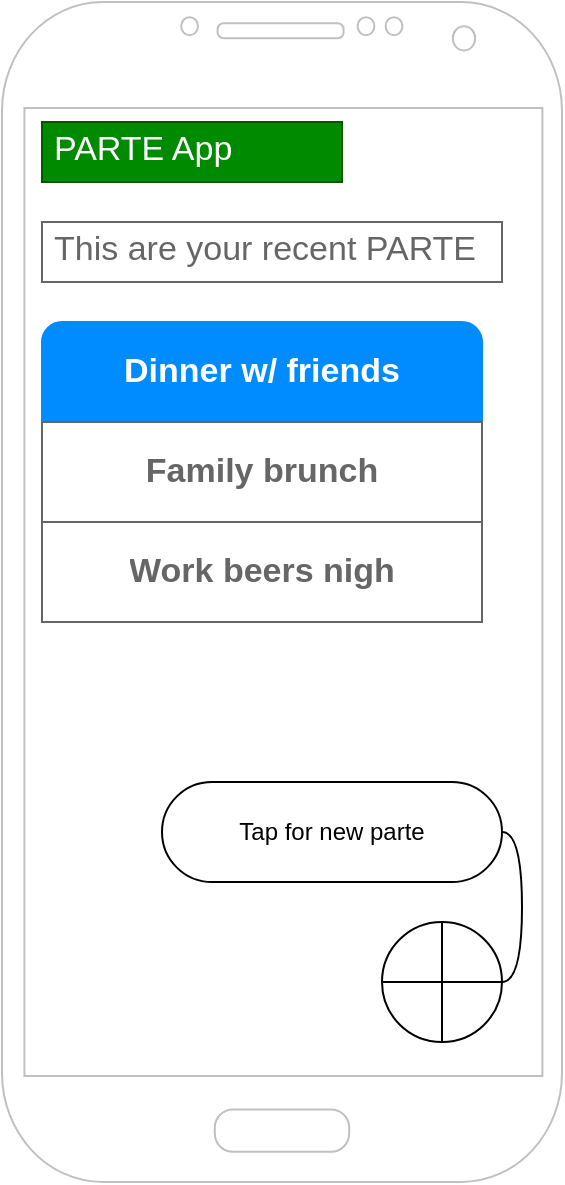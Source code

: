 <mxfile version="28.0.4">
  <diagram name="Page-1" id="IrJ-9nmpMdFdV6Iic_na">
    <mxGraphModel dx="736" dy="2208" grid="1" gridSize="10" guides="1" tooltips="1" connect="1" arrows="1" fold="1" page="1" pageScale="1" pageWidth="850" pageHeight="1100" math="0" shadow="0">
      <root>
        <mxCell id="0" />
        <mxCell id="1" parent="0" />
        <mxCell id="aIAFqa_WBiRgfP2Qrlc6-7" value="" style="verticalLabelPosition=bottom;verticalAlign=top;html=1;shadow=0;dashed=0;strokeWidth=1;shape=mxgraph.android.phone2;strokeColor=#c0c0c0;" vertex="1" parent="1">
          <mxGeometry x="80" y="-360" width="280" height="590" as="geometry" />
        </mxCell>
        <mxCell id="aIAFqa_WBiRgfP2Qrlc6-8" value="PARTE App" style="strokeWidth=1;shadow=0;dashed=0;align=center;html=1;shape=mxgraph.mockup.text.textBox;fontColor=#ffffff;align=left;fontSize=17;spacingLeft=4;spacingTop=-3;whiteSpace=wrap;strokeColor=#005700;mainText=;fillColor=#008a00;" vertex="1" parent="1">
          <mxGeometry x="100" y="-300" width="150" height="30" as="geometry" />
        </mxCell>
        <mxCell id="aIAFqa_WBiRgfP2Qrlc6-9" value="This are your recent PARTE" style="strokeWidth=1;shadow=0;dashed=0;align=center;html=1;shape=mxgraph.mockup.text.textBox;fontColor=#666666;align=left;fontSize=17;spacingLeft=4;spacingTop=-3;whiteSpace=wrap;strokeColor=#666666;mainText=" vertex="1" parent="1">
          <mxGeometry x="100" y="-250" width="230" height="30" as="geometry" />
        </mxCell>
        <mxCell id="aIAFqa_WBiRgfP2Qrlc6-10" value="" style="swimlane;shape=mxgraph.bootstrap.anchor;strokeColor=#666666;fillColor=#ffffff;fontColor=#666666;fontStyle=0;childLayout=stackLayout;horizontal=1;startSize=0;horizontalStack=0;resizeParent=1;resizeParentMax=0;resizeLast=0;collapsible=0;marginBottom=0;whiteSpace=wrap;html=1;" vertex="1" parent="1">
          <mxGeometry x="100" y="-200" width="220" height="150" as="geometry" />
        </mxCell>
        <mxCell id="aIAFqa_WBiRgfP2Qrlc6-11" value="Dinner w/ friends" style="text;strokeColor=#008CFF;align=center;verticalAlign=middle;spacingLeft=10;spacingRight=10;overflow=hidden;points=[[0,0.5],[1,0.5]];portConstraint=eastwest;rotatable=0;whiteSpace=wrap;html=1;shape=mxgraph.mockup.topButton;rSize=10;fillColor=#008CFF;fontColor=#ffffff;fontSize=17;fontStyle=1;" vertex="1" parent="aIAFqa_WBiRgfP2Qrlc6-10">
          <mxGeometry width="220" height="50" as="geometry" />
        </mxCell>
        <mxCell id="aIAFqa_WBiRgfP2Qrlc6-12" value="Family brunch" style="text;strokeColor=inherit;align=center;verticalAlign=middle;spacingLeft=10;spacingRight=10;overflow=hidden;points=[[0,0.5],[1,0.5]];portConstraint=eastwest;rotatable=0;whiteSpace=wrap;html=1;rSize=5;fillColor=inherit;fontColor=inherit;fontSize=17;fontStyle=1;" vertex="1" parent="aIAFqa_WBiRgfP2Qrlc6-10">
          <mxGeometry y="50" width="220" height="50" as="geometry" />
        </mxCell>
        <mxCell id="aIAFqa_WBiRgfP2Qrlc6-13" value="Work beers nigh" style="text;strokeColor=inherit;align=center;verticalAlign=middle;spacingLeft=10;spacingRight=10;overflow=hidden;points=[[0,0.5],[1,0.5]];portConstraint=eastwest;rotatable=0;whiteSpace=wrap;html=1;rSize=5;fillColor=inherit;fontColor=inherit;fontSize=17;fontStyle=1;" vertex="1" parent="aIAFqa_WBiRgfP2Qrlc6-10">
          <mxGeometry y="100" width="220" height="50" as="geometry" />
        </mxCell>
        <mxCell id="aIAFqa_WBiRgfP2Qrlc6-15" value="" style="shape=orEllipse;perimeter=ellipsePerimeter;whiteSpace=wrap;html=1;backgroundOutline=1;" vertex="1" parent="1">
          <mxGeometry x="270" y="100" width="60" height="60" as="geometry" />
        </mxCell>
        <mxCell id="aIAFqa_WBiRgfP2Qrlc6-16" value="Tap for new parte" style="whiteSpace=wrap;html=1;rounded=1;arcSize=50;align=center;verticalAlign=middle;strokeWidth=1;autosize=1;spacing=4;treeFolding=1;treeMoving=1;newEdgeStyle={&quot;edgeStyle&quot;:&quot;entityRelationEdgeStyle&quot;,&quot;startArrow&quot;:&quot;none&quot;,&quot;endArrow&quot;:&quot;none&quot;,&quot;segment&quot;:10,&quot;curved&quot;:1,&quot;sourcePerimeterSpacing&quot;:0,&quot;targetPerimeterSpacing&quot;:0};" vertex="1" parent="1">
          <mxGeometry x="160" y="30" width="170" height="50" as="geometry" />
        </mxCell>
        <mxCell id="aIAFqa_WBiRgfP2Qrlc6-17" value="" style="edgeStyle=entityRelationEdgeStyle;startArrow=none;endArrow=none;segment=10;curved=1;sourcePerimeterSpacing=0;targetPerimeterSpacing=0;rounded=0;exitX=1;exitY=0.5;exitDx=0;exitDy=0;" edge="1" target="aIAFqa_WBiRgfP2Qrlc6-16" parent="1" source="aIAFqa_WBiRgfP2Qrlc6-15">
          <mxGeometry relative="1" as="geometry">
            <mxPoint x="320" y="112" as="sourcePoint" />
          </mxGeometry>
        </mxCell>
      </root>
    </mxGraphModel>
  </diagram>
</mxfile>
